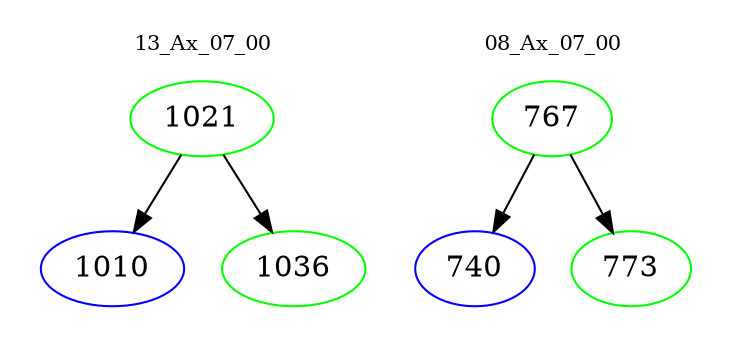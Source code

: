 digraph{
subgraph cluster_0 {
color = white
label = "13_Ax_07_00";
fontsize=10;
T0_1021 [label="1021", color="green"]
T0_1021 -> T0_1010 [color="black"]
T0_1010 [label="1010", color="blue"]
T0_1021 -> T0_1036 [color="black"]
T0_1036 [label="1036", color="green"]
}
subgraph cluster_1 {
color = white
label = "08_Ax_07_00";
fontsize=10;
T1_767 [label="767", color="green"]
T1_767 -> T1_740 [color="black"]
T1_740 [label="740", color="blue"]
T1_767 -> T1_773 [color="black"]
T1_773 [label="773", color="green"]
}
}
